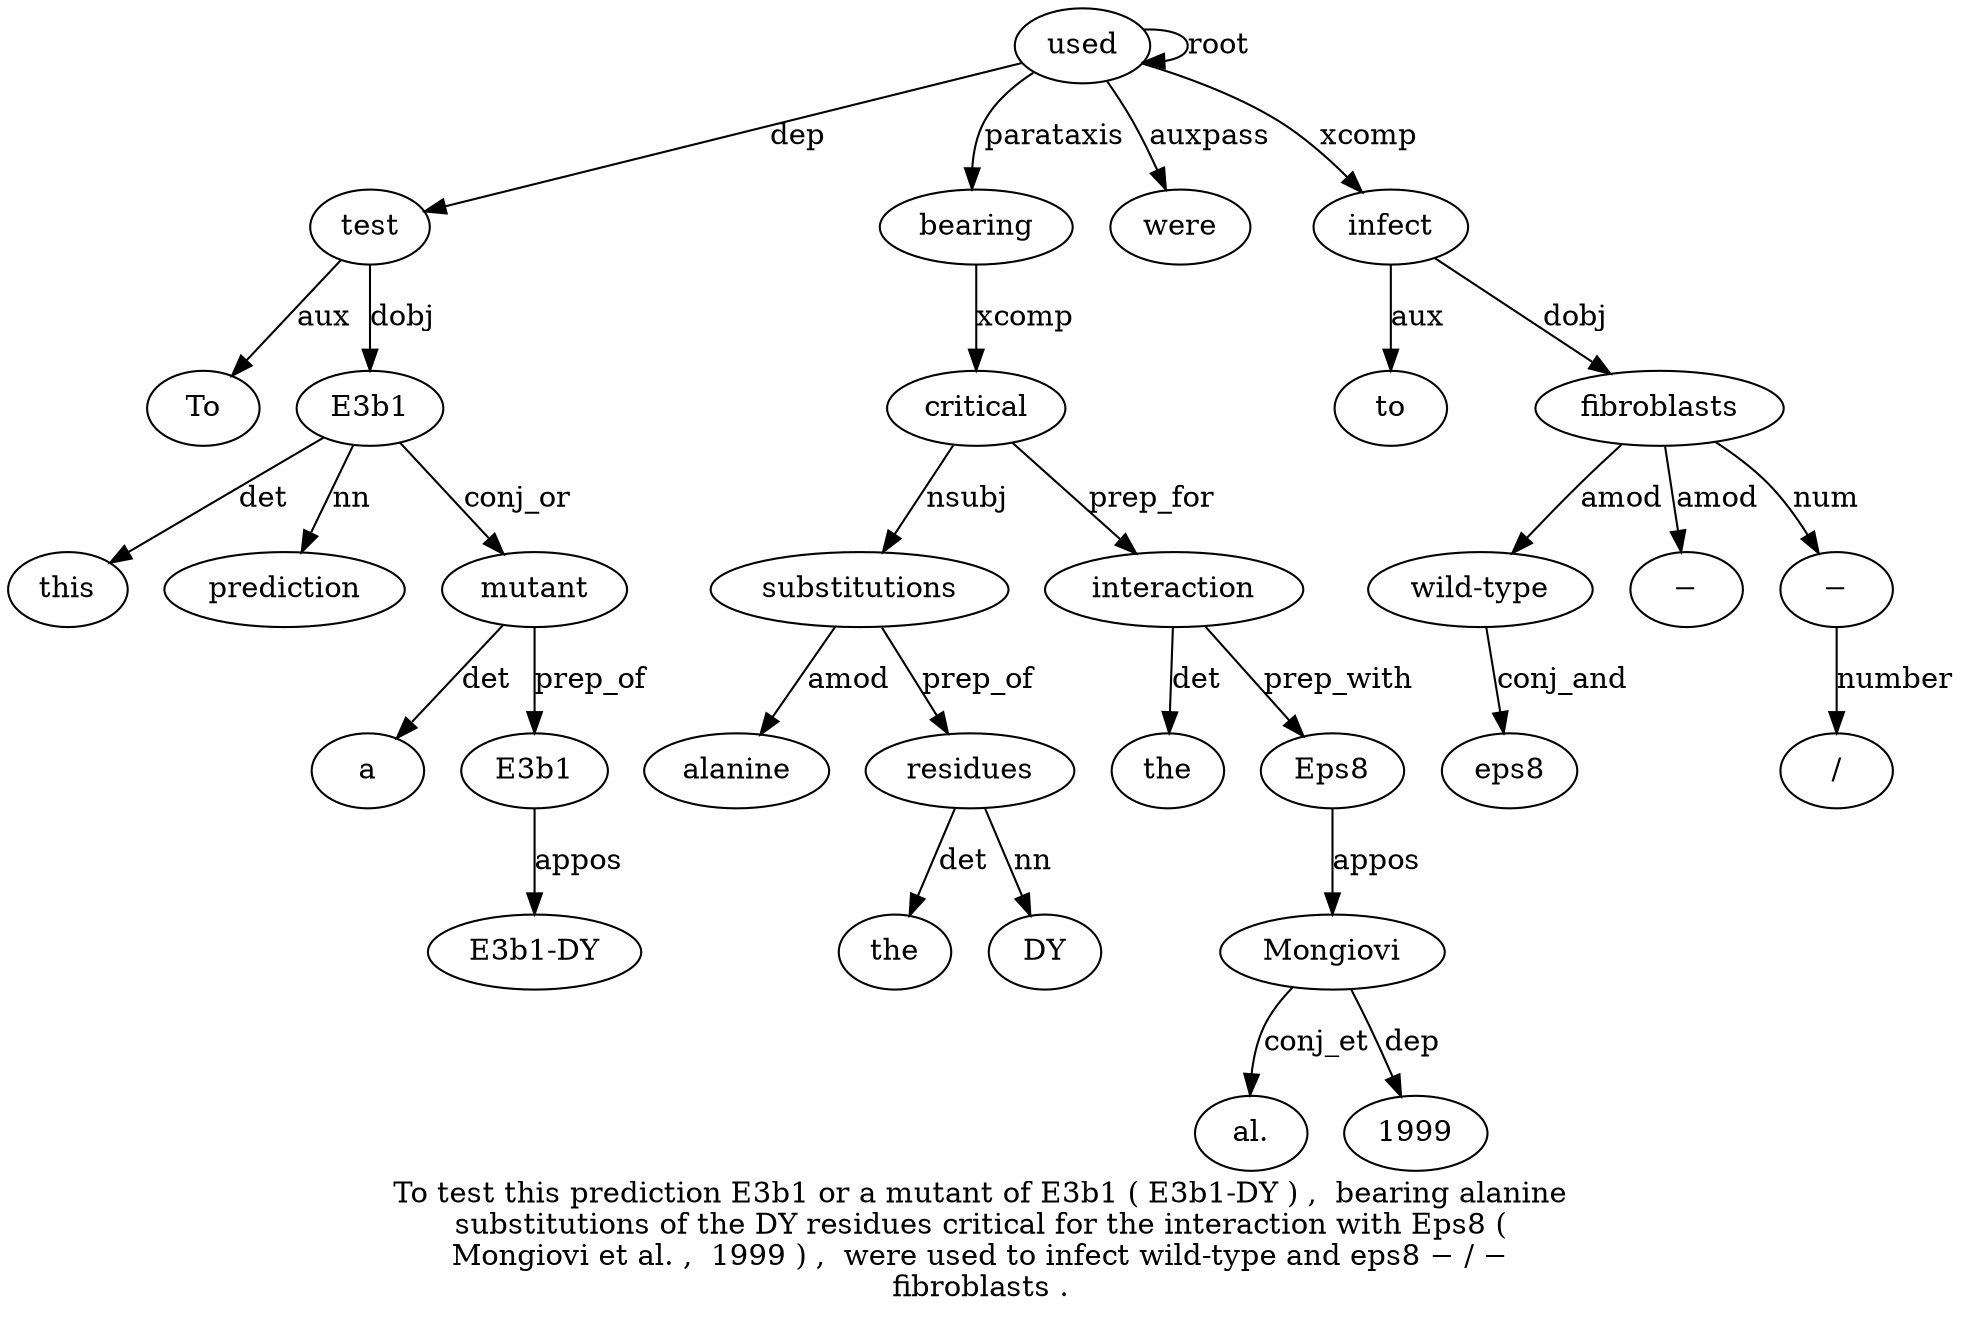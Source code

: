 digraph "To test this prediction E3b1 or a mutant of E3b1 ( E3b1-DY ) ,  bearing alanine substitutions of the DY residues critical for the interaction with Eps8 ( Mongiovi et al. ,  1999 ) ,  were used to infect wild-type and eps8 − / − fibroblasts ." {
label="To test this prediction E3b1 or a mutant of E3b1 ( E3b1-DY ) ,  bearing alanine
substitutions of the DY residues critical for the interaction with Eps8 (
Mongiovi et al. ,  1999 ) ,  were used to infect wild-type and eps8 − / −
fibroblasts .";
test2 [style=filled, fillcolor=white, label=test];
To1 [style=filled, fillcolor=white, label=To];
test2 -> To1  [label=aux];
used37 [style=filled, fillcolor=white, label=used];
used37 -> test2  [label=dep];
E3b15 [style=filled, fillcolor=white, label=E3b1];
this3 [style=filled, fillcolor=white, label=this];
E3b15 -> this3  [label=det];
prediction4 [style=filled, fillcolor=white, label=prediction];
E3b15 -> prediction4  [label=nn];
test2 -> E3b15  [label=dobj];
mutant8 [style=filled, fillcolor=white, label=mutant];
a7 [style=filled, fillcolor=white, label=a];
mutant8 -> a7  [label=det];
E3b15 -> mutant8  [label=conj_or];
E3b110 [style=filled, fillcolor=white, label=E3b1];
mutant8 -> E3b110  [label=prep_of];
"E3b1-DY2" [style=filled, fillcolor=white, label="E3b1-DY"];
E3b110 -> "E3b1-DY2"  [label=appos];
bearing15 [style=filled, fillcolor=white, label=bearing];
used37 -> bearing15  [label=parataxis];
substitutions17 [style=filled, fillcolor=white, label=substitutions];
alanine16 [style=filled, fillcolor=white, label=alanine];
substitutions17 -> alanine16  [label=amod];
critical22 [style=filled, fillcolor=white, label=critical];
critical22 -> substitutions17  [label=nsubj];
residues21 [style=filled, fillcolor=white, label=residues];
the19 [style=filled, fillcolor=white, label=the];
residues21 -> the19  [label=det];
DY20 [style=filled, fillcolor=white, label=DY];
residues21 -> DY20  [label=nn];
substitutions17 -> residues21  [label=prep_of];
bearing15 -> critical22  [label=xcomp];
interaction25 [style=filled, fillcolor=white, label=interaction];
the24 [style=filled, fillcolor=white, label=the];
interaction25 -> the24  [label=det];
critical22 -> interaction25  [label=prep_for];
Eps827 [style=filled, fillcolor=white, label=Eps8];
interaction25 -> Eps827  [label=prep_with];
Mongiovi29 [style=filled, fillcolor=white, label=Mongiovi];
Eps827 -> Mongiovi29  [label=appos];
"al.31" [style=filled, fillcolor=white, label="al."];
Mongiovi29 -> "al.31"  [label=conj_et];
199933 [style=filled, fillcolor=white, label=1999];
Mongiovi29 -> 199933  [label=dep];
were36 [style=filled, fillcolor=white, label=were];
used37 -> were36  [label=auxpass];
used37 -> used37  [label=root];
infect39 [style=filled, fillcolor=white, label=infect];
to38 [style=filled, fillcolor=white, label=to];
infect39 -> to38  [label=aux];
used37 -> infect39  [label=xcomp];
fibroblasts46 [style=filled, fillcolor=white, label=fibroblasts];
"wild-type40" [style=filled, fillcolor=white, label="wild-type"];
fibroblasts46 -> "wild-type40"  [label=amod];
eps842 [style=filled, fillcolor=white, label=eps8];
"wild-type40" -> eps842  [label=conj_and];
"−43" [style=filled, fillcolor=white, label="−"];
fibroblasts46 -> "−43"  [label=amod];
"−45" [style=filled, fillcolor=white, label="−"];
"/44" [style=filled, fillcolor=white, label="/"];
"−45" -> "/44"  [label=number];
fibroblasts46 -> "−45"  [label=num];
infect39 -> fibroblasts46  [label=dobj];
}
